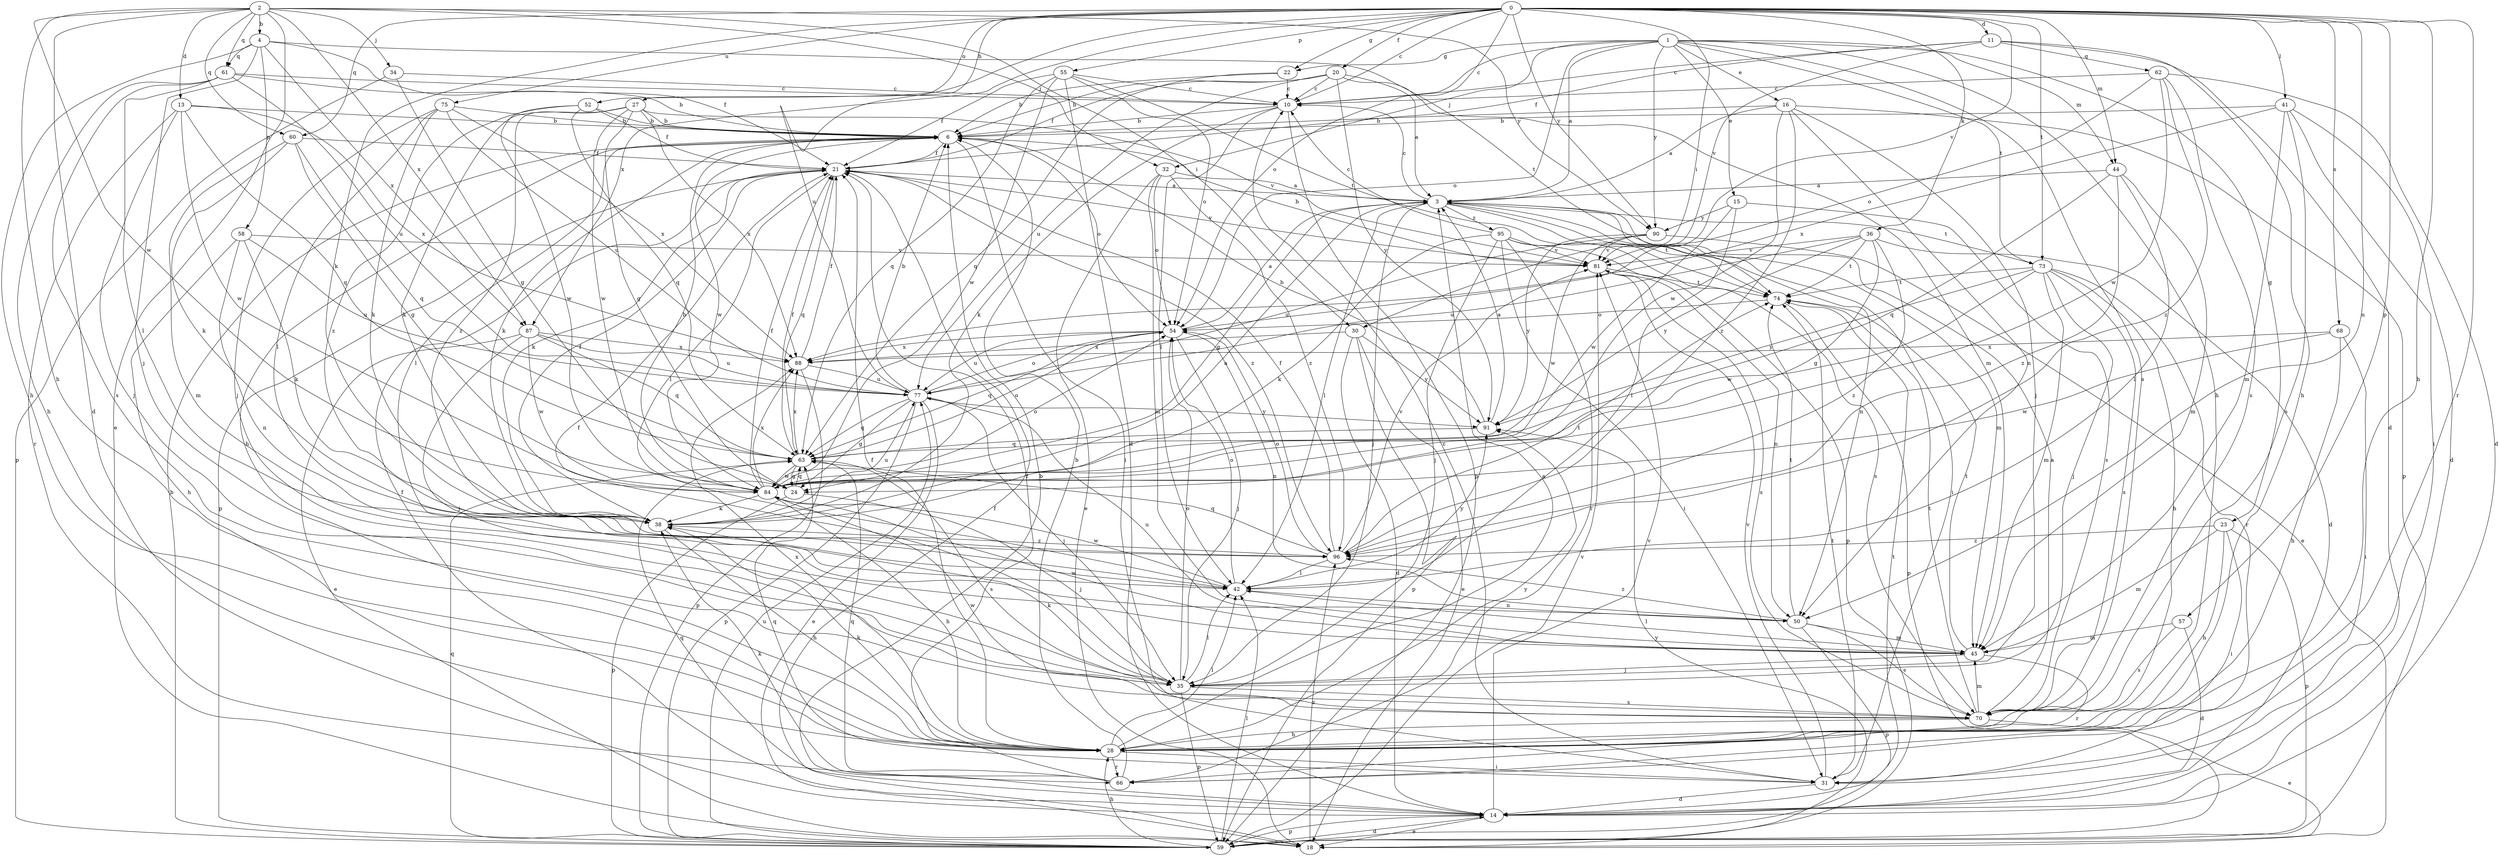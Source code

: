 strict digraph  {
0;
1;
2;
3;
4;
6;
10;
11;
13;
14;
15;
16;
18;
20;
21;
22;
23;
24;
27;
28;
30;
31;
32;
34;
35;
36;
38;
41;
42;
44;
45;
50;
52;
54;
55;
57;
58;
59;
60;
61;
62;
63;
66;
68;
70;
73;
74;
75;
77;
81;
84;
87;
88;
90;
91;
95;
96;
0 -> 10  [label=c];
0 -> 11  [label=d];
0 -> 20  [label=f];
0 -> 22  [label=g];
0 -> 27  [label=h];
0 -> 28  [label=h];
0 -> 30  [label=i];
0 -> 36  [label=k];
0 -> 38  [label=k];
0 -> 41  [label=l];
0 -> 44  [label=m];
0 -> 50  [label=n];
0 -> 52  [label=o];
0 -> 54  [label=o];
0 -> 55  [label=p];
0 -> 57  [label=p];
0 -> 60  [label=q];
0 -> 66  [label=r];
0 -> 68  [label=s];
0 -> 73  [label=t];
0 -> 75  [label=u];
0 -> 77  [label=u];
0 -> 81  [label=v];
0 -> 87  [label=x];
0 -> 90  [label=y];
1 -> 3  [label=a];
1 -> 10  [label=c];
1 -> 15  [label=e];
1 -> 16  [label=e];
1 -> 22  [label=g];
1 -> 23  [label=g];
1 -> 28  [label=h];
1 -> 32  [label=j];
1 -> 44  [label=m];
1 -> 54  [label=o];
1 -> 70  [label=s];
1 -> 73  [label=t];
1 -> 90  [label=y];
2 -> 4  [label=b];
2 -> 13  [label=d];
2 -> 14  [label=d];
2 -> 18  [label=e];
2 -> 28  [label=h];
2 -> 30  [label=i];
2 -> 32  [label=j];
2 -> 34  [label=j];
2 -> 60  [label=q];
2 -> 61  [label=q];
2 -> 84  [label=w];
2 -> 87  [label=x];
2 -> 90  [label=y];
3 -> 10  [label=c];
3 -> 24  [label=g];
3 -> 31  [label=i];
3 -> 35  [label=j];
3 -> 42  [label=l];
3 -> 45  [label=m];
3 -> 50  [label=n];
3 -> 73  [label=t];
3 -> 74  [label=t];
3 -> 95  [label=z];
4 -> 21  [label=f];
4 -> 28  [label=h];
4 -> 35  [label=j];
4 -> 58  [label=p];
4 -> 61  [label=q];
4 -> 74  [label=t];
4 -> 87  [label=x];
6 -> 21  [label=f];
6 -> 28  [label=h];
6 -> 31  [label=i];
6 -> 38  [label=k];
6 -> 42  [label=l];
6 -> 54  [label=o];
6 -> 84  [label=w];
10 -> 6  [label=b];
10 -> 38  [label=k];
10 -> 42  [label=l];
10 -> 59  [label=p];
11 -> 10  [label=c];
11 -> 14  [label=d];
11 -> 21  [label=f];
11 -> 28  [label=h];
11 -> 62  [label=q];
11 -> 81  [label=v];
13 -> 6  [label=b];
13 -> 35  [label=j];
13 -> 63  [label=q];
13 -> 66  [label=r];
13 -> 84  [label=w];
13 -> 88  [label=x];
14 -> 6  [label=b];
14 -> 18  [label=e];
14 -> 21  [label=f];
14 -> 59  [label=p];
14 -> 63  [label=q];
14 -> 74  [label=t];
14 -> 81  [label=v];
15 -> 42  [label=l];
15 -> 70  [label=s];
15 -> 84  [label=w];
15 -> 90  [label=y];
16 -> 3  [label=a];
16 -> 6  [label=b];
16 -> 35  [label=j];
16 -> 50  [label=n];
16 -> 59  [label=p];
16 -> 84  [label=w];
16 -> 96  [label=z];
18 -> 21  [label=f];
18 -> 91  [label=y];
18 -> 96  [label=z];
20 -> 3  [label=a];
20 -> 6  [label=b];
20 -> 10  [label=c];
20 -> 21  [label=f];
20 -> 45  [label=m];
20 -> 77  [label=u];
20 -> 91  [label=y];
21 -> 3  [label=a];
21 -> 38  [label=k];
21 -> 42  [label=l];
21 -> 59  [label=p];
21 -> 63  [label=q];
21 -> 81  [label=v];
21 -> 96  [label=z];
22 -> 6  [label=b];
22 -> 10  [label=c];
22 -> 63  [label=q];
23 -> 28  [label=h];
23 -> 31  [label=i];
23 -> 45  [label=m];
23 -> 59  [label=p];
23 -> 96  [label=z];
24 -> 35  [label=j];
24 -> 59  [label=p];
24 -> 63  [label=q];
27 -> 6  [label=b];
27 -> 24  [label=g];
27 -> 38  [label=k];
27 -> 81  [label=v];
27 -> 84  [label=w];
27 -> 88  [label=x];
27 -> 96  [label=z];
28 -> 3  [label=a];
28 -> 21  [label=f];
28 -> 31  [label=i];
28 -> 38  [label=k];
28 -> 42  [label=l];
28 -> 66  [label=r];
28 -> 88  [label=x];
28 -> 91  [label=y];
30 -> 14  [label=d];
30 -> 18  [label=e];
30 -> 59  [label=p];
30 -> 88  [label=x];
30 -> 91  [label=y];
31 -> 10  [label=c];
31 -> 14  [label=d];
31 -> 63  [label=q];
31 -> 74  [label=t];
31 -> 81  [label=v];
32 -> 3  [label=a];
32 -> 18  [label=e];
32 -> 45  [label=m];
32 -> 54  [label=o];
32 -> 96  [label=z];
34 -> 10  [label=c];
34 -> 24  [label=g];
34 -> 59  [label=p];
35 -> 21  [label=f];
35 -> 38  [label=k];
35 -> 42  [label=l];
35 -> 54  [label=o];
35 -> 59  [label=p];
35 -> 70  [label=s];
36 -> 14  [label=d];
36 -> 24  [label=g];
36 -> 74  [label=t];
36 -> 77  [label=u];
36 -> 81  [label=v];
36 -> 91  [label=y];
36 -> 96  [label=z];
38 -> 3  [label=a];
38 -> 21  [label=f];
38 -> 28  [label=h];
38 -> 77  [label=u];
38 -> 96  [label=z];
41 -> 6  [label=b];
41 -> 14  [label=d];
41 -> 31  [label=i];
41 -> 45  [label=m];
41 -> 70  [label=s];
41 -> 88  [label=x];
42 -> 50  [label=n];
42 -> 54  [label=o];
42 -> 84  [label=w];
42 -> 91  [label=y];
44 -> 3  [label=a];
44 -> 42  [label=l];
44 -> 45  [label=m];
44 -> 63  [label=q];
44 -> 96  [label=z];
45 -> 35  [label=j];
45 -> 42  [label=l];
45 -> 66  [label=r];
45 -> 74  [label=t];
45 -> 77  [label=u];
45 -> 84  [label=w];
50 -> 45  [label=m];
50 -> 59  [label=p];
50 -> 70  [label=s];
50 -> 74  [label=t];
50 -> 96  [label=z];
52 -> 6  [label=b];
52 -> 21  [label=f];
52 -> 63  [label=q];
52 -> 84  [label=w];
52 -> 96  [label=z];
54 -> 3  [label=a];
54 -> 35  [label=j];
54 -> 50  [label=n];
54 -> 63  [label=q];
54 -> 77  [label=u];
54 -> 88  [label=x];
55 -> 10  [label=c];
55 -> 14  [label=d];
55 -> 21  [label=f];
55 -> 54  [label=o];
55 -> 63  [label=q];
55 -> 74  [label=t];
55 -> 84  [label=w];
57 -> 14  [label=d];
57 -> 45  [label=m];
57 -> 70  [label=s];
58 -> 28  [label=h];
58 -> 38  [label=k];
58 -> 50  [label=n];
58 -> 77  [label=u];
58 -> 81  [label=v];
59 -> 6  [label=b];
59 -> 14  [label=d];
59 -> 28  [label=h];
59 -> 42  [label=l];
59 -> 63  [label=q];
59 -> 77  [label=u];
59 -> 81  [label=v];
60 -> 21  [label=f];
60 -> 24  [label=g];
60 -> 38  [label=k];
60 -> 45  [label=m];
60 -> 63  [label=q];
61 -> 6  [label=b];
61 -> 10  [label=c];
61 -> 28  [label=h];
61 -> 42  [label=l];
61 -> 70  [label=s];
61 -> 77  [label=u];
62 -> 10  [label=c];
62 -> 14  [label=d];
62 -> 54  [label=o];
62 -> 70  [label=s];
62 -> 84  [label=w];
62 -> 96  [label=z];
63 -> 21  [label=f];
63 -> 24  [label=g];
63 -> 54  [label=o];
63 -> 70  [label=s];
63 -> 84  [label=w];
63 -> 88  [label=x];
66 -> 6  [label=b];
66 -> 21  [label=f];
66 -> 38  [label=k];
66 -> 63  [label=q];
68 -> 28  [label=h];
68 -> 31  [label=i];
68 -> 84  [label=w];
68 -> 88  [label=x];
70 -> 3  [label=a];
70 -> 18  [label=e];
70 -> 28  [label=h];
70 -> 45  [label=m];
70 -> 74  [label=t];
70 -> 84  [label=w];
73 -> 28  [label=h];
73 -> 35  [label=j];
73 -> 45  [label=m];
73 -> 66  [label=r];
73 -> 70  [label=s];
73 -> 74  [label=t];
73 -> 84  [label=w];
73 -> 91  [label=y];
74 -> 54  [label=o];
74 -> 59  [label=p];
75 -> 6  [label=b];
75 -> 35  [label=j];
75 -> 38  [label=k];
75 -> 42  [label=l];
75 -> 77  [label=u];
75 -> 88  [label=x];
77 -> 6  [label=b];
77 -> 18  [label=e];
77 -> 24  [label=g];
77 -> 35  [label=j];
77 -> 54  [label=o];
77 -> 59  [label=p];
77 -> 63  [label=q];
77 -> 91  [label=y];
81 -> 6  [label=b];
81 -> 50  [label=n];
81 -> 70  [label=s];
81 -> 74  [label=t];
84 -> 6  [label=b];
84 -> 21  [label=f];
84 -> 28  [label=h];
84 -> 38  [label=k];
84 -> 54  [label=o];
84 -> 88  [label=x];
87 -> 18  [label=e];
87 -> 35  [label=j];
87 -> 63  [label=q];
87 -> 77  [label=u];
87 -> 84  [label=w];
87 -> 88  [label=x];
88 -> 21  [label=f];
88 -> 59  [label=p];
88 -> 77  [label=u];
90 -> 18  [label=e];
90 -> 77  [label=u];
90 -> 81  [label=v];
90 -> 84  [label=w];
90 -> 91  [label=y];
91 -> 3  [label=a];
91 -> 6  [label=b];
91 -> 63  [label=q];
95 -> 10  [label=c];
95 -> 31  [label=i];
95 -> 35  [label=j];
95 -> 38  [label=k];
95 -> 59  [label=p];
95 -> 66  [label=r];
95 -> 70  [label=s];
95 -> 81  [label=v];
96 -> 21  [label=f];
96 -> 42  [label=l];
96 -> 54  [label=o];
96 -> 63  [label=q];
96 -> 74  [label=t];
96 -> 81  [label=v];
}
